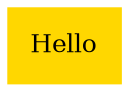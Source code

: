 digraph "graph" {
graph [fontsize=12]
node [fontsize=12]
edge [fontsize=12]
rankdir=TB;
"N0" [uuid="Hello", label="Hello", color="#ffd700", fontcolor = "#000000", shape = "box", style = "filled, solid"]
}
